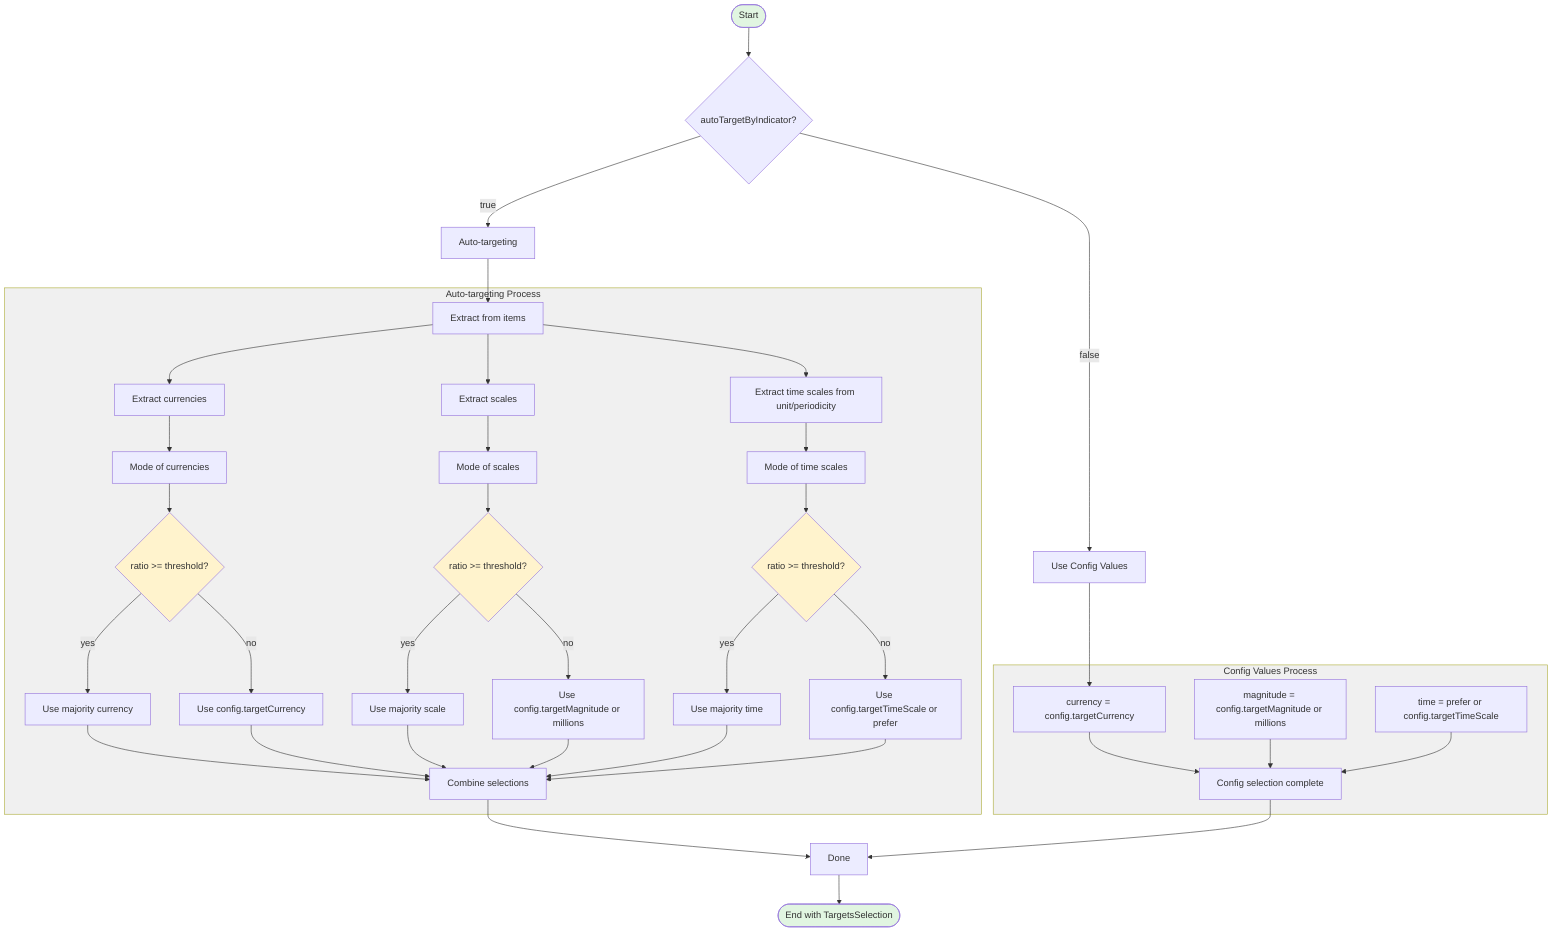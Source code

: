 graph TD
    Start([Start]) --> decide{autoTargetByIndicator?}

    decide -->|true| auto[Auto-targeting]
    decide -->|false| useConfig[Use Config Values]

    subgraph autoLogic[Auto-targeting Process]
        extract[Extract from items]
        extract --> currencies[Extract currencies]
        extract --> scales[Extract scales]
        extract --> timeScales[Extract time scales from unit/periodicity]

        currencies --> modeCurr[Mode of currencies]
        scales --> modeScale[Mode of scales]
        timeScales --> modeTime[Mode of time scales]

        modeCurr --> currCheck{ratio >= threshold?}
        modeScale --> scaleCheck{ratio >= threshold?}
        modeTime --> timeCheck{ratio >= threshold?}

        currCheck -->|yes| useMajorityCurr[Use majority currency]
        currCheck -->|no| useConfigCurr[Use config.targetCurrency]

        scaleCheck -->|yes| useMajorityScale[Use majority scale]
        scaleCheck -->|no| useConfigScale[Use config.targetMagnitude or millions]

        timeCheck -->|yes| useMajorityTime[Use majority time]
        timeCheck -->|no| useConfigTime[Use config.targetTimeScale or prefer]

        useMajorityCurr --> combine[Combine selections]
        useConfigCurr --> combine
        useMajorityScale --> combine
        useConfigScale --> combine
        useMajorityTime --> combine
        useConfigTime --> combine
    end

    auto --> extract
    combine --> done

    subgraph configLogic[Config Values Process]
        configCurr[currency = config.targetCurrency]
        configScale[magnitude = config.targetMagnitude or millions]
        configTime[time = prefer or config.targetTimeScale]

        configCurr --> configDone[Config selection complete]
        configScale --> configDone
        configTime --> configDone
    end

    useConfig --> configCurr
    configDone --> done

    done[Done] --> End([End with TargetsSelection])

    style Start fill:#e1f5e1
    style End fill:#e1f5e1
    style currCheck fill:#fff3cd
    style scaleCheck fill:#fff3cd
    style timeCheck fill:#fff3cd
    style autoLogic fill:#f0f0f0
    style configLogic fill:#f0f0f0